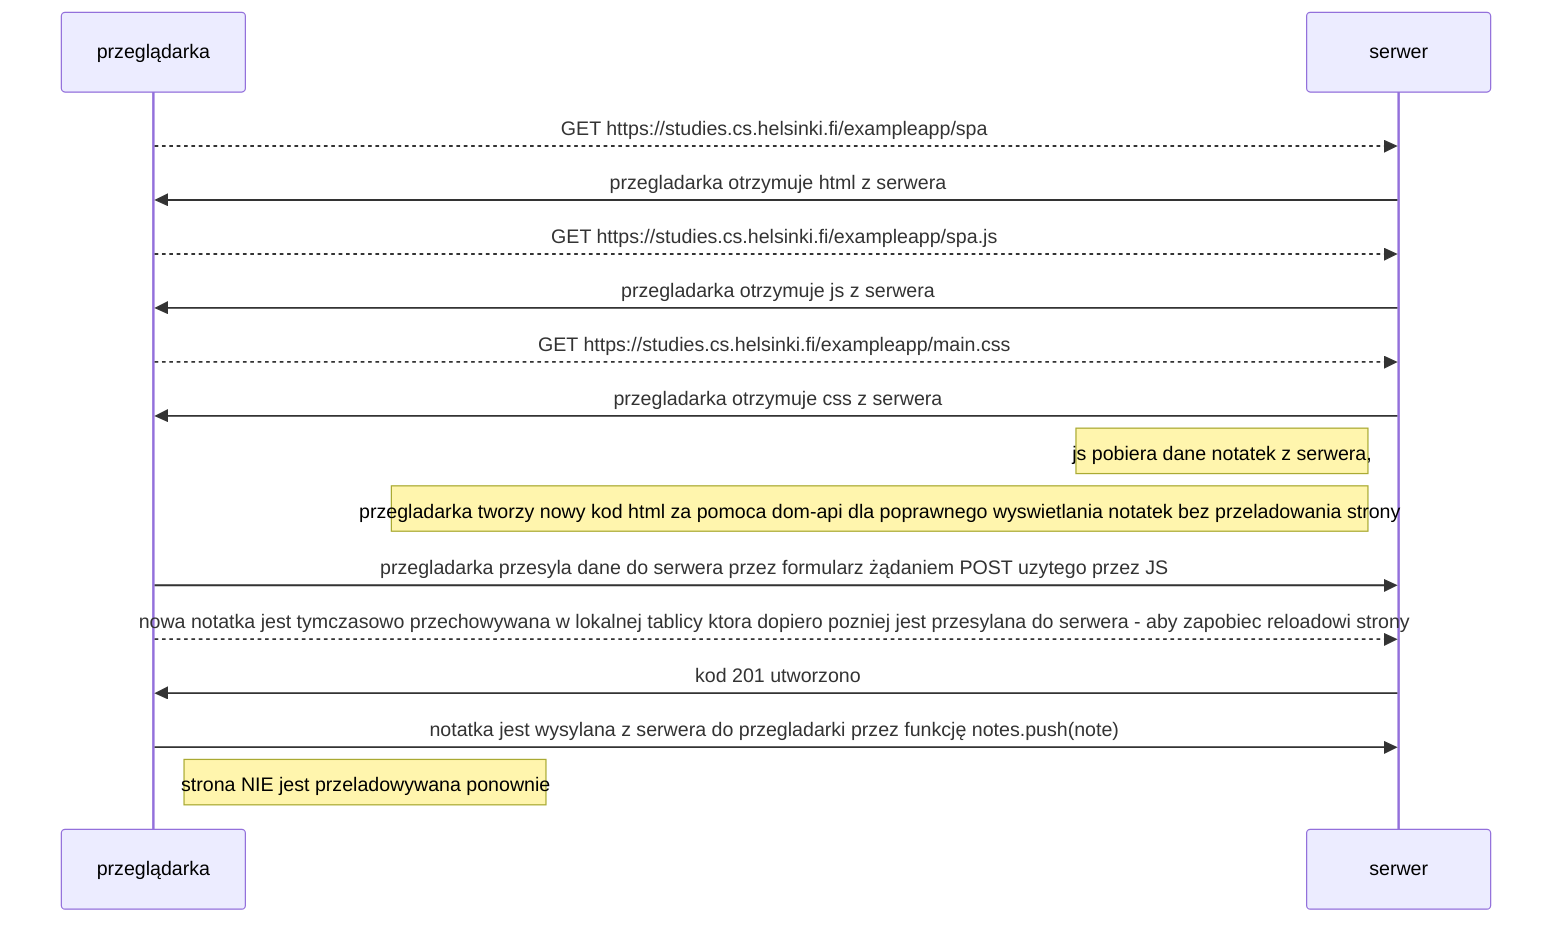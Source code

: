 sequenceDiagram
participant przeglądarka
participant serwer
przeglądarka-->>serwer:GET https://studies.cs.helsinki.fi/exampleapp/spa
    serwer->>przeglądarka:przegladarka otrzymuje html z serwera
przeglądarka-->>serwer:GET https://studies.cs.helsinki.fi/exampleapp/spa.js
    serwer->>przeglądarka:przegladarka otrzymuje js z serwera
przeglądarka-->>serwer:GET https://studies.cs.helsinki.fi/exampleapp/main.css
    serwer->>przeglądarka:przegladarka otrzymuje css z serwera
    note left of serwer:js pobiera dane notatek z serwera, 
    note left of serwer:przegladarka tworzy nowy kod html za pomoca dom-api dla poprawnego wyswietlania notatek bez przeladowania strony
    przeglądarka->>serwer:przegladarka przesyla dane do serwera przez formularz żądaniem POST uzytego przez JS
    przeglądarka-->>serwer:nowa notatka jest tymczasowo przechowywana w lokalnej tablicy ktora dopiero pozniej jest przesylana do serwera - aby zapobiec reloadowi strony
    serwer->>przeglądarka:kod 201 utworzono
    przeglądarka->>serwer:notatka jest wysylana z serwera do przegladarki przez funkcję notes.push(note)
    Note right of przeglądarka:strona NIE jest przeladowywana ponownie